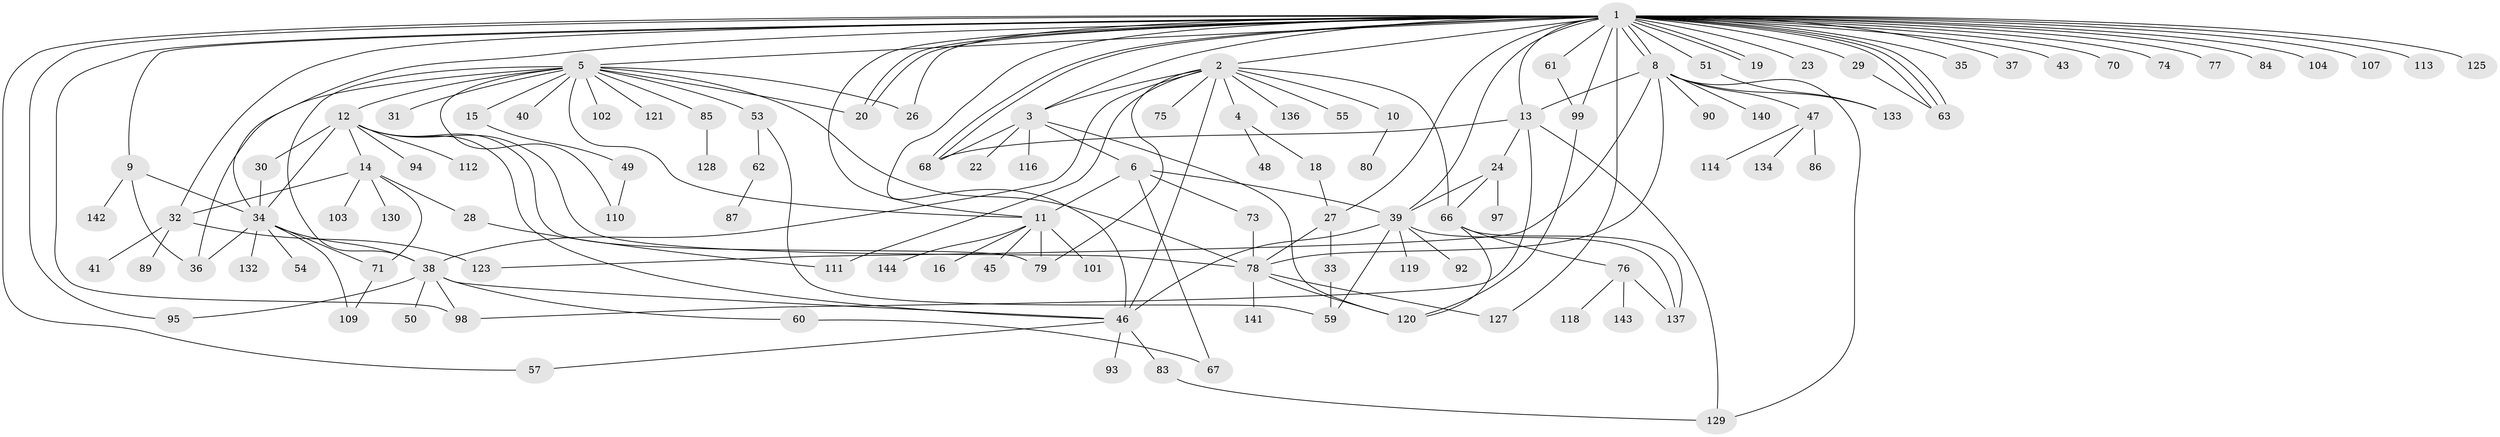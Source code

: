 // original degree distribution, {43: 0.006944444444444444, 14: 0.006944444444444444, 9: 0.020833333333333332, 3: 0.06944444444444445, 17: 0.006944444444444444, 5: 0.034722222222222224, 1: 0.4444444444444444, 11: 0.013888888888888888, 4: 0.08333333333333333, 2: 0.2638888888888889, 6: 0.034722222222222224, 7: 0.013888888888888888}
// Generated by graph-tools (version 1.1) at 2025/11/02/27/25 16:11:15]
// undirected, 113 vertices, 171 edges
graph export_dot {
graph [start="1"]
  node [color=gray90,style=filled];
  1 [super="+69"];
  2 [super="+58"];
  3 [super="+42"];
  4;
  5 [super="+7"];
  6;
  8 [super="+17"];
  9;
  10;
  11 [super="+115"];
  12 [super="+65"];
  13 [super="+126"];
  14 [super="+25"];
  15;
  16 [super="+82"];
  18 [super="+64"];
  19;
  20 [super="+21"];
  22;
  23;
  24 [super="+138"];
  26 [super="+100"];
  27;
  28;
  29;
  30 [super="+88"];
  31;
  32 [super="+91"];
  33;
  34 [super="+131"];
  35;
  36 [super="+44"];
  37;
  38 [super="+124"];
  39 [super="+52"];
  40;
  41;
  43;
  45;
  46 [super="+56"];
  47;
  48 [super="+81"];
  49;
  50;
  51 [super="+135"];
  53 [super="+96"];
  54;
  55;
  57;
  59 [super="+117"];
  60;
  61;
  62;
  63;
  66 [super="+72"];
  67;
  68;
  70;
  71 [super="+139"];
  73 [super="+108"];
  74;
  75;
  76;
  77;
  78 [super="+106"];
  79;
  80;
  83;
  84;
  85;
  86;
  87;
  89;
  90;
  92;
  93;
  94;
  95;
  97;
  98;
  99;
  101;
  102 [super="+105"];
  103;
  104;
  107;
  109;
  110 [super="+122"];
  111;
  112;
  113;
  114;
  116;
  118;
  119;
  120;
  121;
  123;
  125;
  127;
  128;
  129;
  130;
  132;
  133;
  134;
  136;
  137;
  140;
  141;
  142;
  143;
  144;
  1 -- 2;
  1 -- 3;
  1 -- 5;
  1 -- 8;
  1 -- 8;
  1 -- 9;
  1 -- 11;
  1 -- 13;
  1 -- 19;
  1 -- 19;
  1 -- 20;
  1 -- 20;
  1 -- 23;
  1 -- 27;
  1 -- 29;
  1 -- 32;
  1 -- 34;
  1 -- 35;
  1 -- 37;
  1 -- 43;
  1 -- 51;
  1 -- 57;
  1 -- 61;
  1 -- 63;
  1 -- 63;
  1 -- 63;
  1 -- 68;
  1 -- 68;
  1 -- 70;
  1 -- 74;
  1 -- 77;
  1 -- 84;
  1 -- 95;
  1 -- 98;
  1 -- 99;
  1 -- 104;
  1 -- 107;
  1 -- 125;
  1 -- 127;
  1 -- 113;
  1 -- 46;
  1 -- 39;
  1 -- 26;
  2 -- 3;
  2 -- 4;
  2 -- 10;
  2 -- 38;
  2 -- 55;
  2 -- 66;
  2 -- 75;
  2 -- 79;
  2 -- 111;
  2 -- 136;
  2 -- 46;
  3 -- 6;
  3 -- 22;
  3 -- 68;
  3 -- 116;
  3 -- 120;
  4 -- 18;
  4 -- 48;
  5 -- 11;
  5 -- 12;
  5 -- 15;
  5 -- 20;
  5 -- 26;
  5 -- 31;
  5 -- 38;
  5 -- 40;
  5 -- 53;
  5 -- 78;
  5 -- 85;
  5 -- 102;
  5 -- 110;
  5 -- 121;
  5 -- 36;
  6 -- 11;
  6 -- 39;
  6 -- 67;
  6 -- 73;
  8 -- 47;
  8 -- 78;
  8 -- 90;
  8 -- 123;
  8 -- 129;
  8 -- 133;
  8 -- 140;
  8 -- 13;
  9 -- 34;
  9 -- 36;
  9 -- 142;
  10 -- 80;
  11 -- 16;
  11 -- 45;
  11 -- 79;
  11 -- 101;
  11 -- 144;
  12 -- 14;
  12 -- 30;
  12 -- 34;
  12 -- 79;
  12 -- 94;
  12 -- 112;
  12 -- 78;
  12 -- 46;
  13 -- 24;
  13 -- 68;
  13 -- 98;
  13 -- 129;
  14 -- 28;
  14 -- 103;
  14 -- 130;
  14 -- 32;
  14 -- 71;
  15 -- 49;
  18 -- 27;
  24 -- 66;
  24 -- 97;
  24 -- 39;
  27 -- 33;
  27 -- 78;
  28 -- 111;
  29 -- 63;
  30 -- 34;
  32 -- 41;
  32 -- 89;
  32 -- 123;
  33 -- 59;
  34 -- 54;
  34 -- 71;
  34 -- 109;
  34 -- 132;
  34 -- 36;
  34 -- 38;
  38 -- 50;
  38 -- 60;
  38 -- 95;
  38 -- 46;
  38 -- 98;
  39 -- 46;
  39 -- 92;
  39 -- 137;
  39 -- 119;
  39 -- 59;
  46 -- 57;
  46 -- 93;
  46 -- 83;
  47 -- 86;
  47 -- 114;
  47 -- 134;
  49 -- 110;
  51 -- 133;
  53 -- 59;
  53 -- 62;
  60 -- 67;
  61 -- 99;
  62 -- 87;
  66 -- 76;
  66 -- 120;
  66 -- 137;
  71 -- 109;
  73 -- 78;
  76 -- 118;
  76 -- 137;
  76 -- 143;
  78 -- 120;
  78 -- 141;
  78 -- 127;
  83 -- 129;
  85 -- 128;
  99 -- 120;
}
